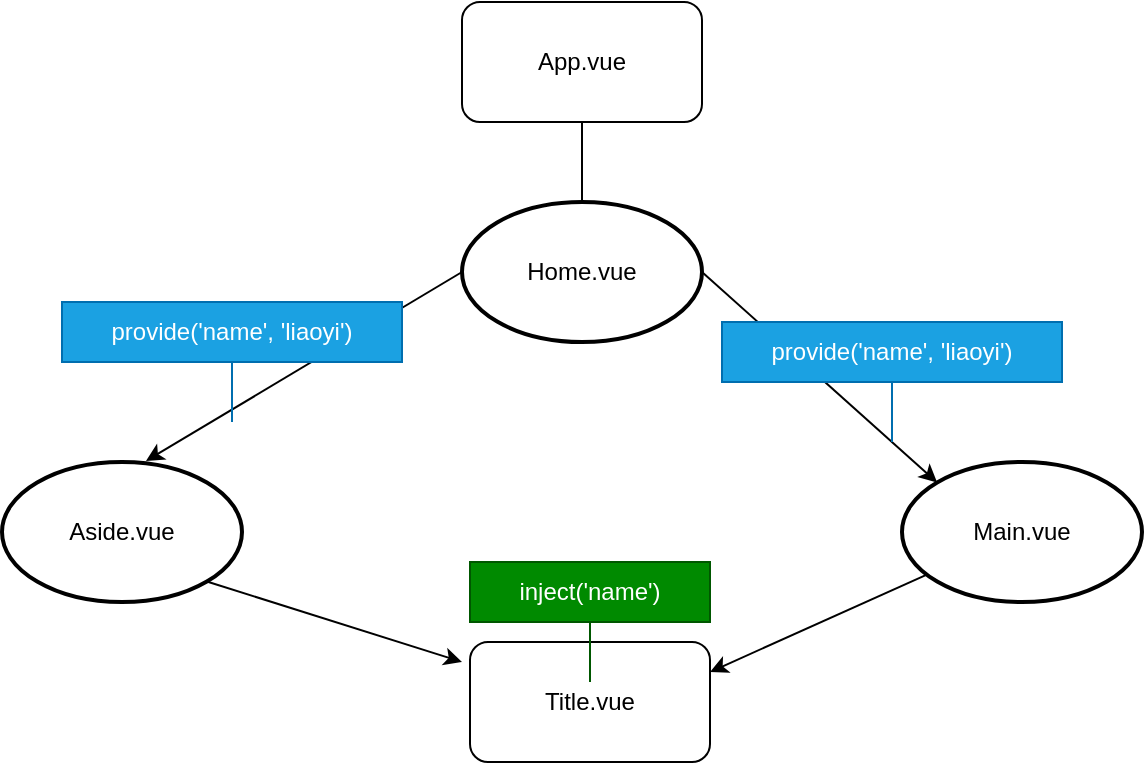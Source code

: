 <mxfile>
    <diagram id="IlnWFrSuxvbzmIeOZH8N" name="第 1 页">
        <mxGraphModel dx="767" dy="732" grid="1" gridSize="10" guides="1" tooltips="1" connect="1" arrows="1" fold="1" page="1" pageScale="1" pageWidth="827" pageHeight="1169" math="0" shadow="0">
            <root>
                <mxCell id="0"/>
                <mxCell id="1" parent="0"/>
                <mxCell id="2" value="App.vue" style="rounded=1;whiteSpace=wrap;html=1;" vertex="1" parent="1">
                    <mxGeometry x="290" y="70" width="120" height="60" as="geometry"/>
                </mxCell>
                <mxCell id="3" value="Title.vue" style="rounded=1;whiteSpace=wrap;html=1;" vertex="1" parent="1">
                    <mxGeometry x="294" y="390" width="120" height="60" as="geometry"/>
                </mxCell>
                <mxCell id="14" style="edgeStyle=none;html=1;exitX=1;exitY=0.5;exitDx=0;exitDy=0;entryX=0;entryY=0;entryDx=0;entryDy=0;" edge="1" parent="1" source="4" target="5">
                    <mxGeometry relative="1" as="geometry"/>
                </mxCell>
                <mxCell id="15" style="edgeStyle=none;html=1;exitX=0;exitY=0.5;exitDx=0;exitDy=0;entryX=0.6;entryY=-0.007;entryDx=0;entryDy=0;entryPerimeter=0;" edge="1" parent="1" source="4" target="6">
                    <mxGeometry relative="1" as="geometry">
                        <mxPoint x="210" y="240" as="targetPoint"/>
                    </mxGeometry>
                </mxCell>
                <mxCell id="17" style="edgeStyle=none;html=1;entryX=1;entryY=0.25;entryDx=0;entryDy=0;" edge="1" parent="1" source="5" target="3">
                    <mxGeometry relative="1" as="geometry">
                        <mxPoint x="420" y="410" as="targetPoint"/>
                    </mxGeometry>
                </mxCell>
                <mxCell id="5" value="Main.vue" style="ellipse;whiteSpace=wrap;html=1;strokeWidth=2;" vertex="1" parent="1">
                    <mxGeometry x="510" y="300" width="120" height="70" as="geometry"/>
                </mxCell>
                <mxCell id="16" style="edgeStyle=none;html=1;exitX=1;exitY=1;exitDx=0;exitDy=0;" edge="1" parent="1" source="6">
                    <mxGeometry relative="1" as="geometry">
                        <mxPoint x="290" y="400" as="targetPoint"/>
                    </mxGeometry>
                </mxCell>
                <mxCell id="6" value="Aside.vue" style="ellipse;whiteSpace=wrap;html=1;strokeWidth=2;" vertex="1" parent="1">
                    <mxGeometry x="60" y="300" width="120" height="70" as="geometry"/>
                </mxCell>
                <mxCell id="8" value="inject('name')" style="shape=callout;whiteSpace=wrap;html=1;perimeter=calloutPerimeter;base=0;fillColor=#008a00;fontColor=#ffffff;strokeColor=#005700;" vertex="1" parent="1">
                    <mxGeometry x="294" y="350" width="120" height="60" as="geometry"/>
                </mxCell>
                <mxCell id="9" value="provide('name', 'liaoyi')" style="shape=callout;whiteSpace=wrap;html=1;perimeter=calloutPerimeter;base=0;fillColor=#1ba1e2;fontColor=#ffffff;strokeColor=#006EAF;" vertex="1" parent="1">
                    <mxGeometry x="420" y="230" width="170" height="60" as="geometry"/>
                </mxCell>
                <mxCell id="11" value="provide('name', 'liaoyi')" style="shape=callout;whiteSpace=wrap;html=1;perimeter=calloutPerimeter;base=0;fillColor=#1ba1e2;strokeColor=#006EAF;fontColor=#ffffff;" vertex="1" parent="1">
                    <mxGeometry x="90" y="220" width="170" height="60" as="geometry"/>
                </mxCell>
                <mxCell id="18" value="" style="edgeStyle=none;html=1;exitX=0.5;exitY=1;exitDx=0;exitDy=0;endArrow=none;entryX=0.5;entryY=0;entryDx=0;entryDy=0;" edge="1" parent="1" source="2" target="4">
                    <mxGeometry relative="1" as="geometry">
                        <mxPoint x="340" y="150" as="sourcePoint"/>
                        <mxPoint x="350" y="150" as="targetPoint"/>
                    </mxGeometry>
                </mxCell>
                <mxCell id="4" value="Home.vue" style="ellipse;whiteSpace=wrap;html=1;gradientColor=none;fillColor=default;strokeWidth=2;" vertex="1" parent="1">
                    <mxGeometry x="290" y="170" width="120" height="70" as="geometry"/>
                </mxCell>
            </root>
        </mxGraphModel>
    </diagram>
</mxfile>
